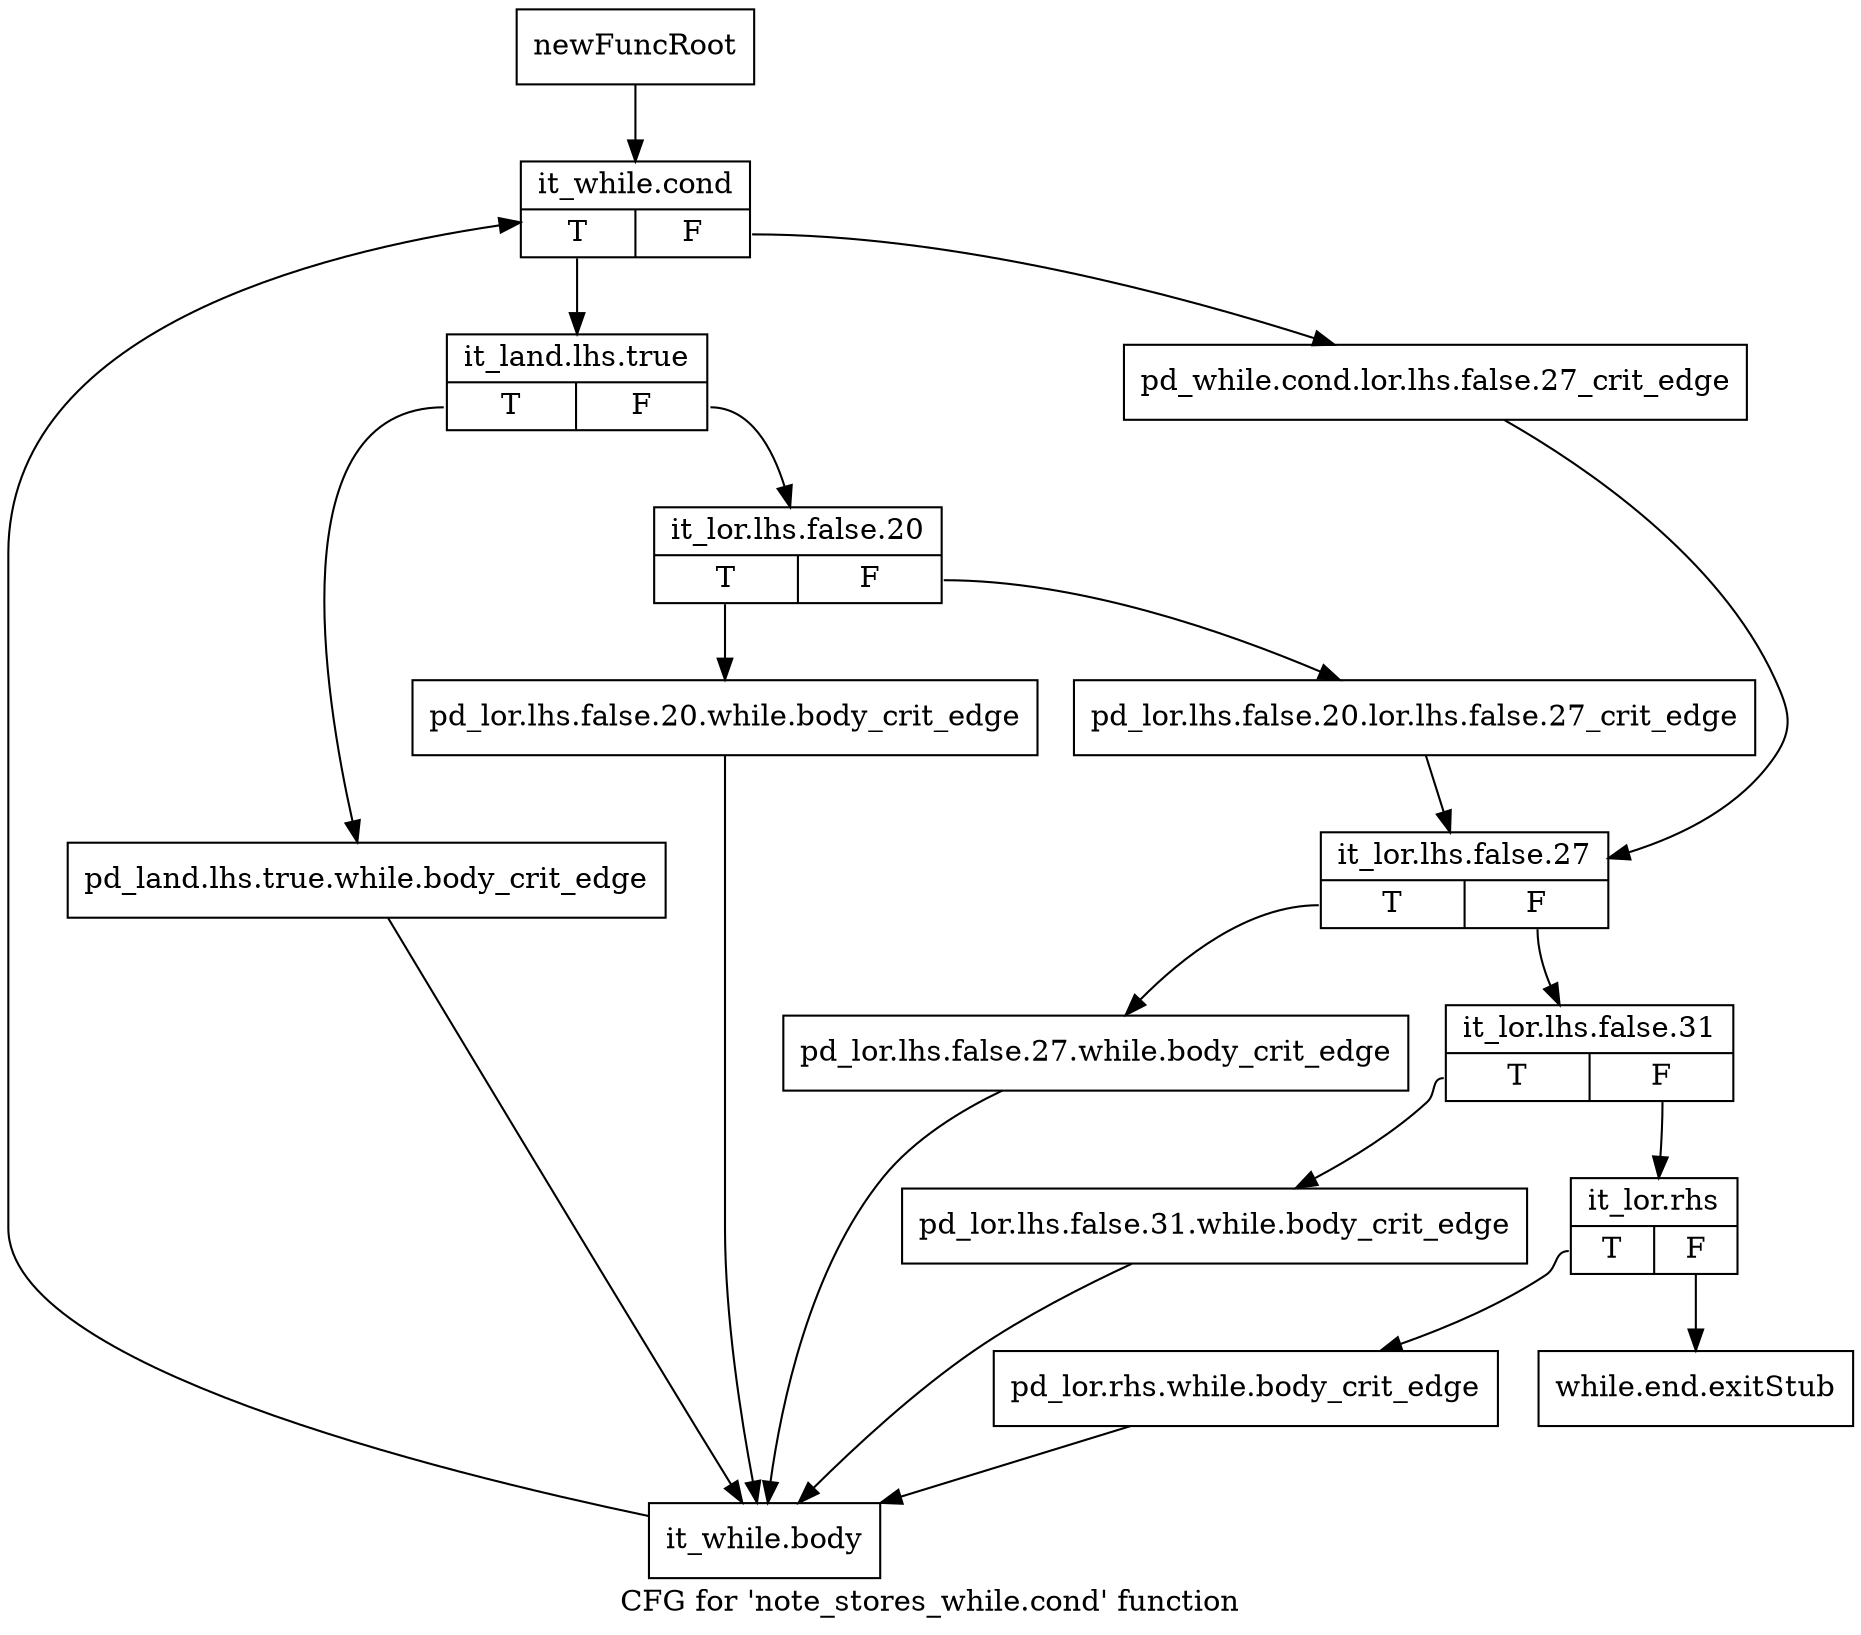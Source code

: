 digraph "CFG for 'note_stores_while.cond' function" {
	label="CFG for 'note_stores_while.cond' function";

	Node0xc0c9a10 [shape=record,label="{newFuncRoot}"];
	Node0xc0c9a10 -> Node0xc0c9ab0;
	Node0xc0c9a60 [shape=record,label="{while.end.exitStub}"];
	Node0xc0c9ab0 [shape=record,label="{it_while.cond|{<s0>T|<s1>F}}"];
	Node0xc0c9ab0:s0 -> Node0xc0c9b50;
	Node0xc0c9ab0:s1 -> Node0xc0c9b00;
	Node0xc0c9b00 [shape=record,label="{pd_while.cond.lor.lhs.false.27_crit_edge}"];
	Node0xc0c9b00 -> Node0xc0c9c40;
	Node0xc0c9b50 [shape=record,label="{it_land.lhs.true|{<s0>T|<s1>F}}"];
	Node0xc0c9b50:s0 -> Node0xc0c9e70;
	Node0xc0c9b50:s1 -> Node0xc0c9ba0;
	Node0xc0c9ba0 [shape=record,label="{it_lor.lhs.false.20|{<s0>T|<s1>F}}"];
	Node0xc0c9ba0:s0 -> Node0xc0c9e20;
	Node0xc0c9ba0:s1 -> Node0xc0c9bf0;
	Node0xc0c9bf0 [shape=record,label="{pd_lor.lhs.false.20.lor.lhs.false.27_crit_edge}"];
	Node0xc0c9bf0 -> Node0xc0c9c40;
	Node0xc0c9c40 [shape=record,label="{it_lor.lhs.false.27|{<s0>T|<s1>F}}"];
	Node0xc0c9c40:s0 -> Node0xc0c9dd0;
	Node0xc0c9c40:s1 -> Node0xc0c9c90;
	Node0xc0c9c90 [shape=record,label="{it_lor.lhs.false.31|{<s0>T|<s1>F}}"];
	Node0xc0c9c90:s0 -> Node0xc0c9d80;
	Node0xc0c9c90:s1 -> Node0xc0c9ce0;
	Node0xc0c9ce0 [shape=record,label="{it_lor.rhs|{<s0>T|<s1>F}}"];
	Node0xc0c9ce0:s0 -> Node0xc0c9d30;
	Node0xc0c9ce0:s1 -> Node0xc0c9a60;
	Node0xc0c9d30 [shape=record,label="{pd_lor.rhs.while.body_crit_edge}"];
	Node0xc0c9d30 -> Node0xc0c9ec0;
	Node0xc0c9d80 [shape=record,label="{pd_lor.lhs.false.31.while.body_crit_edge}"];
	Node0xc0c9d80 -> Node0xc0c9ec0;
	Node0xc0c9dd0 [shape=record,label="{pd_lor.lhs.false.27.while.body_crit_edge}"];
	Node0xc0c9dd0 -> Node0xc0c9ec0;
	Node0xc0c9e20 [shape=record,label="{pd_lor.lhs.false.20.while.body_crit_edge}"];
	Node0xc0c9e20 -> Node0xc0c9ec0;
	Node0xc0c9e70 [shape=record,label="{pd_land.lhs.true.while.body_crit_edge}"];
	Node0xc0c9e70 -> Node0xc0c9ec0;
	Node0xc0c9ec0 [shape=record,label="{it_while.body}"];
	Node0xc0c9ec0 -> Node0xc0c9ab0;
}
